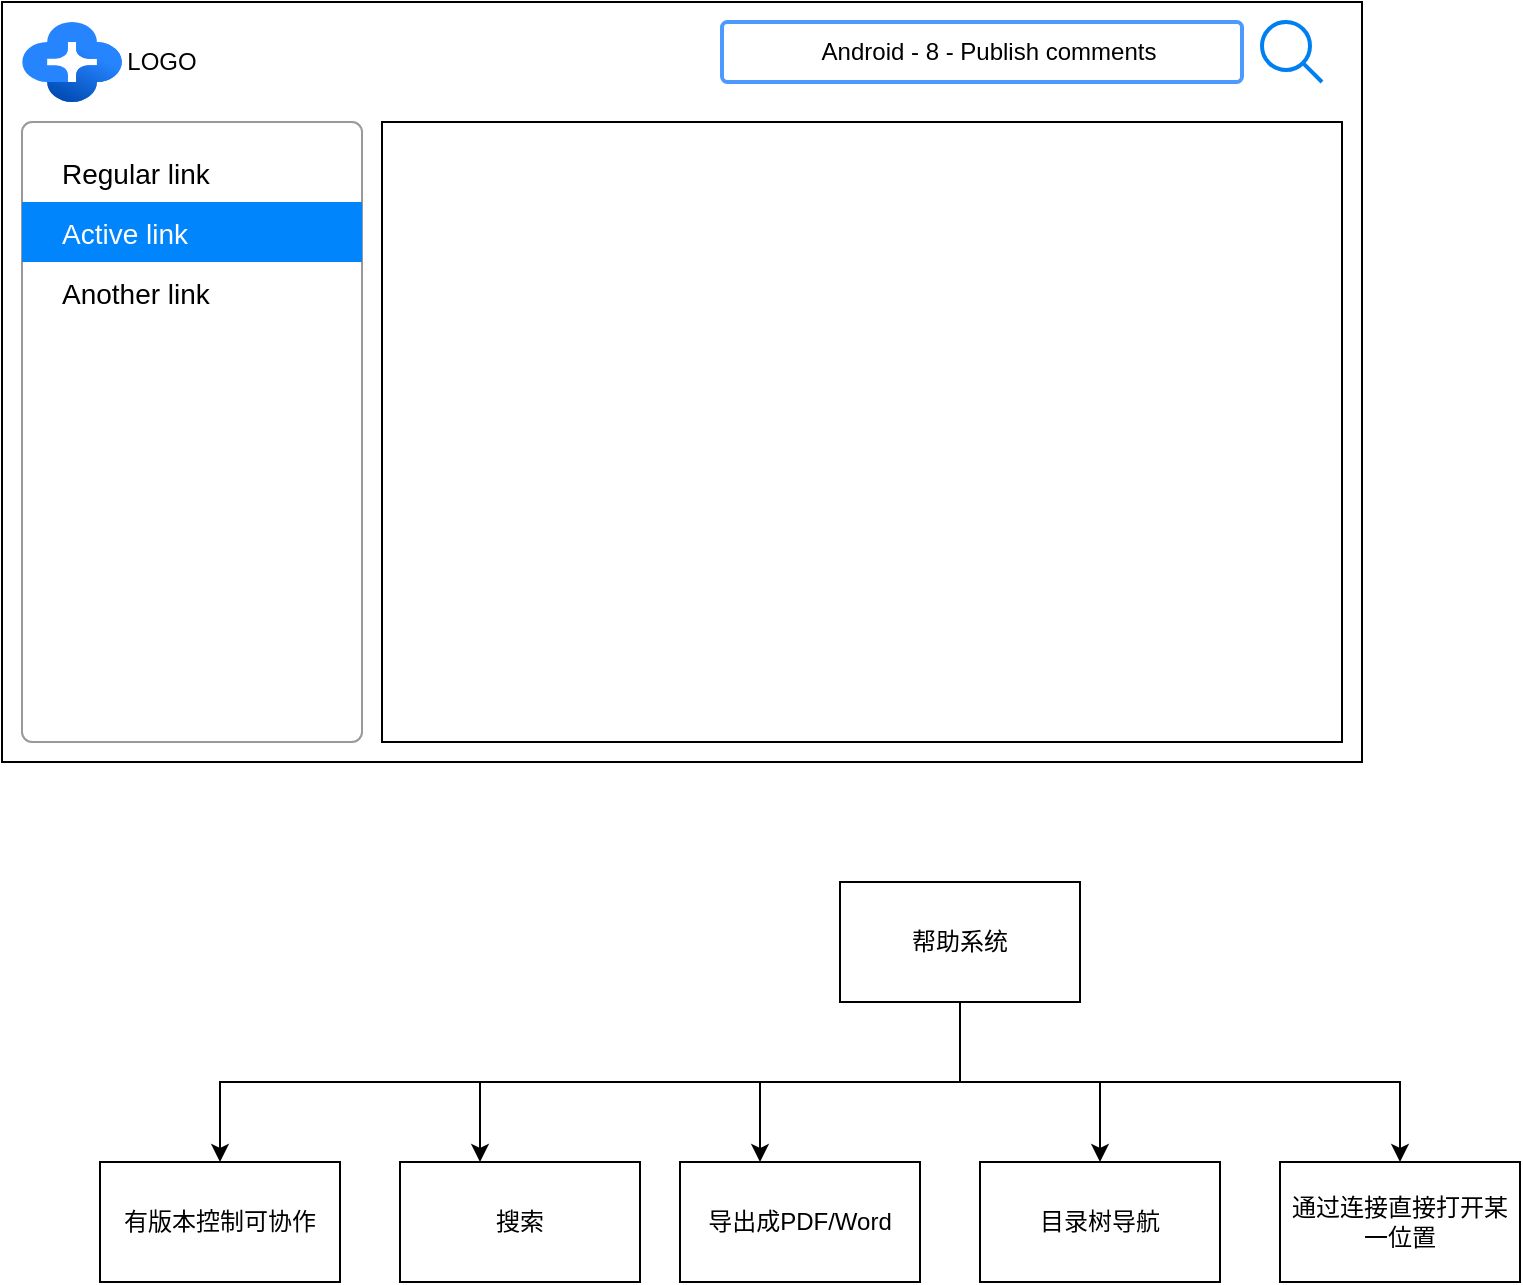 <mxfile version="14.2.5" type="github">
  <diagram id="uwa56wJr4SejRpn1U99a" name="Page-1">
    <mxGraphModel dx="942" dy="583" grid="1" gridSize="10" guides="1" tooltips="1" connect="1" arrows="1" fold="1" page="1" pageScale="1" pageWidth="827" pageHeight="1169" math="0" shadow="0">
      <root>
        <mxCell id="0" />
        <mxCell id="1" parent="0" />
        <mxCell id="Zjr6sfQl_oPNUi1AhsQN-2" value="" style="verticalLabelPosition=bottom;verticalAlign=top;html=1;shape=mxgraph.basic.rect;fillColor2=none;strokeWidth=1;size=20;indent=5;" vertex="1" parent="1">
          <mxGeometry x="10" y="10" width="680" height="380" as="geometry" />
        </mxCell>
        <mxCell id="Zjr6sfQl_oPNUi1AhsQN-4" value="" style="image;image=img/lib/atlassian/Clover_Logo.svg;" vertex="1" parent="1">
          <mxGeometry x="20" y="20" width="50" height="40" as="geometry" />
        </mxCell>
        <mxCell id="Zjr6sfQl_oPNUi1AhsQN-6" value="" style="html=1;verticalLabelPosition=bottom;align=center;labelBackgroundColor=#ffffff;verticalAlign=top;strokeWidth=2;strokeColor=#0080F0;shadow=0;dashed=0;shape=mxgraph.ios7.icons.looking_glass;" vertex="1" parent="1">
          <mxGeometry x="640" y="20" width="30" height="30" as="geometry" />
        </mxCell>
        <mxCell id="Zjr6sfQl_oPNUi1AhsQN-8" value="Android - 8 - Publish comments" style="rounded=1;arcSize=9;fillColor=#ffffff;strokeColor=#4C9AFF;html=1;strokeWidth=2;spacingLeft=5" vertex="1" parent="1">
          <mxGeometry x="370" y="20" width="260" height="30" as="geometry" />
        </mxCell>
        <mxCell id="Zjr6sfQl_oPNUi1AhsQN-13" value="" style="html=1;shadow=0;dashed=0;shape=mxgraph.bootstrap.rrect;rSize=5;fillColor=#ffffff;strokeColor=#999999;" vertex="1" parent="1">
          <mxGeometry x="20" y="70" width="170" height="310" as="geometry" />
        </mxCell>
        <mxCell id="Zjr6sfQl_oPNUi1AhsQN-14" value="Regular link" style="fillColor=none;strokeColor=none;align=left;spacing=20;fontSize=14;" vertex="1" parent="Zjr6sfQl_oPNUi1AhsQN-13">
          <mxGeometry width="170" height="30" relative="1" as="geometry">
            <mxPoint y="10" as="offset" />
          </mxGeometry>
        </mxCell>
        <mxCell id="Zjr6sfQl_oPNUi1AhsQN-15" value="Active link" style="fillColor=#0085FC;strokeColor=none;fontColor=#ffffff;align=left;spacing=20;fontSize=14;" vertex="1" parent="Zjr6sfQl_oPNUi1AhsQN-13">
          <mxGeometry width="170" height="30" relative="1" as="geometry">
            <mxPoint y="40" as="offset" />
          </mxGeometry>
        </mxCell>
        <mxCell id="Zjr6sfQl_oPNUi1AhsQN-16" value="Another link" style="fillColor=none;strokeColor=none;align=left;spacing=20;fontSize=14;" vertex="1" parent="Zjr6sfQl_oPNUi1AhsQN-13">
          <mxGeometry width="170" height="30" relative="1" as="geometry">
            <mxPoint y="70" as="offset" />
          </mxGeometry>
        </mxCell>
        <mxCell id="Zjr6sfQl_oPNUi1AhsQN-17" value="LOGO" style="text;html=1;strokeColor=none;fillColor=none;align=center;verticalAlign=middle;whiteSpace=wrap;rounded=0;" vertex="1" parent="1">
          <mxGeometry x="70" y="30" width="40" height="20" as="geometry" />
        </mxCell>
        <mxCell id="Zjr6sfQl_oPNUi1AhsQN-18" value="" style="rounded=0;whiteSpace=wrap;html=1;" vertex="1" parent="1">
          <mxGeometry x="200" y="70" width="480" height="310" as="geometry" />
        </mxCell>
        <mxCell id="Zjr6sfQl_oPNUi1AhsQN-21" value="" style="edgeStyle=orthogonalEdgeStyle;rounded=0;orthogonalLoop=1;jettySize=auto;html=1;" edge="1" parent="1" source="Zjr6sfQl_oPNUi1AhsQN-19" target="Zjr6sfQl_oPNUi1AhsQN-20">
          <mxGeometry relative="1" as="geometry" />
        </mxCell>
        <mxCell id="Zjr6sfQl_oPNUi1AhsQN-23" value="" style="edgeStyle=orthogonalEdgeStyle;rounded=0;orthogonalLoop=1;jettySize=auto;html=1;" edge="1" parent="1" source="Zjr6sfQl_oPNUi1AhsQN-19" target="Zjr6sfQl_oPNUi1AhsQN-22">
          <mxGeometry relative="1" as="geometry">
            <Array as="points">
              <mxPoint x="489" y="550" />
              <mxPoint x="249" y="550" />
            </Array>
          </mxGeometry>
        </mxCell>
        <mxCell id="Zjr6sfQl_oPNUi1AhsQN-26" style="edgeStyle=orthogonalEdgeStyle;rounded=0;orthogonalLoop=1;jettySize=auto;html=1;" edge="1" parent="1" source="Zjr6sfQl_oPNUi1AhsQN-19" target="Zjr6sfQl_oPNUi1AhsQN-24">
          <mxGeometry relative="1" as="geometry">
            <Array as="points">
              <mxPoint x="489" y="550" />
              <mxPoint x="389" y="550" />
            </Array>
          </mxGeometry>
        </mxCell>
        <mxCell id="Zjr6sfQl_oPNUi1AhsQN-28" style="edgeStyle=orthogonalEdgeStyle;rounded=0;orthogonalLoop=1;jettySize=auto;html=1;entryX=0.5;entryY=0;entryDx=0;entryDy=0;" edge="1" parent="1" source="Zjr6sfQl_oPNUi1AhsQN-19" target="Zjr6sfQl_oPNUi1AhsQN-27">
          <mxGeometry relative="1" as="geometry">
            <Array as="points">
              <mxPoint x="489" y="550" />
              <mxPoint x="709" y="550" />
            </Array>
          </mxGeometry>
        </mxCell>
        <mxCell id="Zjr6sfQl_oPNUi1AhsQN-30" style="edgeStyle=orthogonalEdgeStyle;rounded=0;orthogonalLoop=1;jettySize=auto;html=1;" edge="1" parent="1" source="Zjr6sfQl_oPNUi1AhsQN-19" target="Zjr6sfQl_oPNUi1AhsQN-29">
          <mxGeometry relative="1" as="geometry">
            <Array as="points">
              <mxPoint x="489" y="550" />
              <mxPoint x="119" y="550" />
            </Array>
          </mxGeometry>
        </mxCell>
        <mxCell id="Zjr6sfQl_oPNUi1AhsQN-19" value="帮助系统" style="rounded=0;whiteSpace=wrap;html=1;" vertex="1" parent="1">
          <mxGeometry x="429" y="450" width="120" height="60" as="geometry" />
        </mxCell>
        <mxCell id="Zjr6sfQl_oPNUi1AhsQN-20" value="目录树导航" style="whiteSpace=wrap;html=1;rounded=0;" vertex="1" parent="1">
          <mxGeometry x="499" y="590" width="120" height="60" as="geometry" />
        </mxCell>
        <mxCell id="Zjr6sfQl_oPNUi1AhsQN-22" value="搜索" style="whiteSpace=wrap;html=1;rounded=0;" vertex="1" parent="1">
          <mxGeometry x="209" y="590" width="120" height="60" as="geometry" />
        </mxCell>
        <mxCell id="Zjr6sfQl_oPNUi1AhsQN-24" value="导出成PDF/Word" style="whiteSpace=wrap;html=1;rounded=0;" vertex="1" parent="1">
          <mxGeometry x="349" y="590" width="120" height="60" as="geometry" />
        </mxCell>
        <mxCell id="Zjr6sfQl_oPNUi1AhsQN-27" value="通过连接直接打开某一位置" style="whiteSpace=wrap;html=1;rounded=0;" vertex="1" parent="1">
          <mxGeometry x="649" y="590" width="120" height="60" as="geometry" />
        </mxCell>
        <mxCell id="Zjr6sfQl_oPNUi1AhsQN-29" value="有版本控制可协作" style="whiteSpace=wrap;html=1;rounded=0;" vertex="1" parent="1">
          <mxGeometry x="59" y="590" width="120" height="60" as="geometry" />
        </mxCell>
      </root>
    </mxGraphModel>
  </diagram>
</mxfile>

